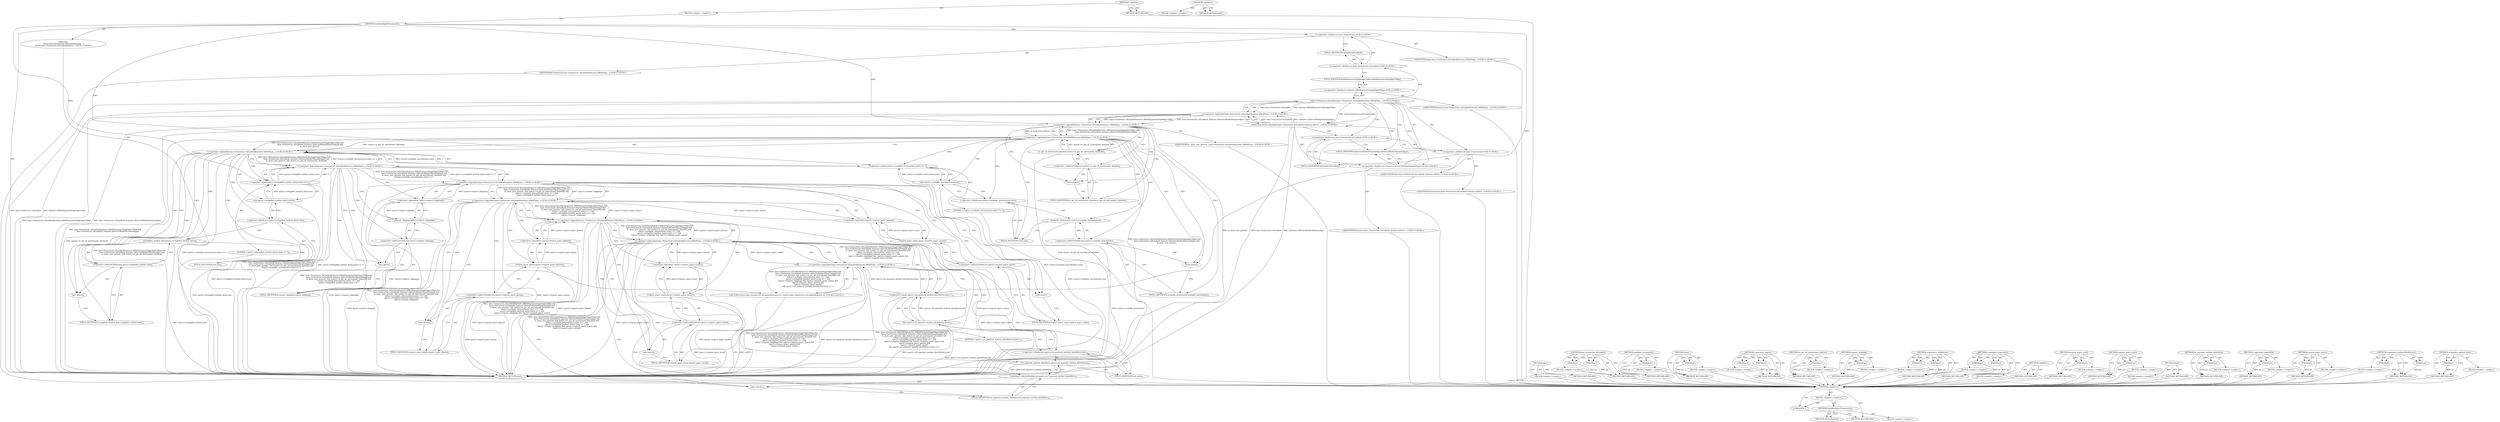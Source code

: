 digraph "&lt;global&gt;" {
vulnerable_175 [label=<(METHOD,request_payer_phone)>];
vulnerable_176 [label=<(PARAM,p1)>];
vulnerable_177 [label=<(BLOCK,&lt;empty&gt;,&lt;empty&gt;)>];
vulnerable_178 [label=<(METHOD_RETURN,ANY)>];
vulnerable_135 [label=<(METHOD,&lt;operator&gt;.indirectFieldAccess)>];
vulnerable_136 [label=<(PARAM,p1)>];
vulnerable_137 [label=<(PARAM,p2)>];
vulnerable_138 [label=<(BLOCK,&lt;empty&gt;,&lt;empty&gt;)>];
vulnerable_139 [label=<(METHOD_RETURN,ANY)>];
vulnerable_156 [label=<(METHOD,stringified_method_data)>];
vulnerable_157 [label=<(PARAM,p1)>];
vulnerable_158 [label=<(BLOCK,&lt;empty&gt;,&lt;empty&gt;)>];
vulnerable_159 [label=<(METHOD_RETURN,ANY)>];
vulnerable_6 [label=<(METHOD,&lt;global&gt;)<SUB>1</SUB>>];
vulnerable_7 [label=<(BLOCK,&lt;empty&gt;,&lt;empty&gt;)<SUB>1</SUB>>];
vulnerable_8 [label=<(METHOD,SatisfiesSkipUIConstraints)<SUB>1</SUB>>];
vulnerable_9 [label="<(BLOCK,{
  return base::FeatureList::IsEnabled(feature...,{
  return base::FeatureList::IsEnabled(feature...)<SUB>1</SUB>>"];
vulnerable_10 [label="<(RETURN,return base::FeatureList::IsEnabled(features::k...,return base::FeatureList::IsEnabled(features::k...)<SUB>2</SUB>>"];
vulnerable_11 [label="<(&lt;operator&gt;.logicalAnd,base::FeatureList::IsEnabled(features::kWebPaym...)<SUB>2</SUB>>"];
vulnerable_12 [label="<(&lt;operator&gt;.logicalAnd,base::FeatureList::IsEnabled(features::kWebPaym...)<SUB>2</SUB>>"];
vulnerable_13 [label="<(&lt;operator&gt;.logicalAnd,base::FeatureList::IsEnabled(features::kWebPaym...)<SUB>2</SUB>>"];
vulnerable_14 [label="<(&lt;operator&gt;.logicalAnd,base::FeatureList::IsEnabled(features::kWebPaym...)<SUB>2</SUB>>"];
vulnerable_15 [label="<(&lt;operator&gt;.logicalAnd,base::FeatureList::IsEnabled(features::kWebPaym...)<SUB>2</SUB>>"];
vulnerable_16 [label="<(&lt;operator&gt;.logicalAnd,base::FeatureList::IsEnabled(features::kWebPaym...)<SUB>2</SUB>>"];
vulnerable_17 [label="<(&lt;operator&gt;.logicalAnd,base::FeatureList::IsEnabled(features::kWebPaym...)<SUB>2</SUB>>"];
vulnerable_18 [label="<(&lt;operator&gt;.logicalAnd,base::FeatureList::IsEnabled(features::kWebPaym...)<SUB>2</SUB>>"];
vulnerable_19 [label="<(&lt;operator&gt;.logicalAnd,base::FeatureList::IsEnabled(features::kWebPaym...)<SUB>2</SUB>>"];
vulnerable_20 [label="<(&lt;operator&gt;.logicalAnd,base::FeatureList::IsEnabled(features::kWebPaym...)<SUB>2</SUB>>"];
vulnerable_21 [label="<(base.FeatureList.IsEnabled,base::FeatureList::IsEnabled(features::kWebPaym...)<SUB>2</SUB>>"];
vulnerable_22 [label="<(&lt;operator&gt;.fieldAccess,base::FeatureList::IsEnabled)<SUB>2</SUB>>"];
vulnerable_23 [label="<(&lt;operator&gt;.fieldAccess,base::FeatureList)<SUB>2</SUB>>"];
vulnerable_24 [label="<(IDENTIFIER,base,base::FeatureList::IsEnabled(features::kWebPaym...)<SUB>2</SUB>>"];
vulnerable_25 [label="<(IDENTIFIER,FeatureList,base::FeatureList::IsEnabled(features::kWebPaym...)<SUB>2</SUB>>"];
vulnerable_26 [label=<(FIELD_IDENTIFIER,IsEnabled,IsEnabled)<SUB>2</SUB>>];
vulnerable_27 [label="<(&lt;operator&gt;.fieldAccess,features::kWebPaymentsSingleAppUiSkip)<SUB>2</SUB>>"];
vulnerable_28 [label="<(IDENTIFIER,features,base::FeatureList::IsEnabled(features::kWebPaym...)<SUB>2</SUB>>"];
vulnerable_29 [label=<(FIELD_IDENTIFIER,kWebPaymentsSingleAppUiSkip,kWebPaymentsSingleAppUiSkip)<SUB>2</SUB>>];
vulnerable_30 [label="<(base.FeatureList.IsEnabled,base::FeatureList::IsEnabled(::features::kServi...)<SUB>3</SUB>>"];
vulnerable_31 [label="<(&lt;operator&gt;.fieldAccess,base::FeatureList::IsEnabled)<SUB>3</SUB>>"];
vulnerable_32 [label="<(&lt;operator&gt;.fieldAccess,base::FeatureList)<SUB>3</SUB>>"];
vulnerable_33 [label="<(IDENTIFIER,base,base::FeatureList::IsEnabled(::features::kServi...)<SUB>3</SUB>>"];
vulnerable_34 [label="<(IDENTIFIER,FeatureList,base::FeatureList::IsEnabled(::features::kServi...)<SUB>3</SUB>>"];
vulnerable_35 [label=<(FIELD_IDENTIFIER,IsEnabled,IsEnabled)<SUB>3</SUB>>];
vulnerable_36 [label="<(&lt;operator&gt;.fieldAccess,::features::kServiceWorkerPaymentApps)<SUB>3</SUB>>"];
vulnerable_37 [label="<(IDENTIFIER,features,base::FeatureList::IsEnabled(::features::kServi...)<SUB>3</SUB>>"];
vulnerable_38 [label=<(FIELD_IDENTIFIER,kServiceWorkerPaymentApps,kServiceWorkerPaymentApps)<SUB>3</SUB>>];
vulnerable_39 [label="<(IDENTIFIER,is_show_user_gesture_,base::FeatureList::IsEnabled(features::kWebPaym...)<SUB>4</SUB>>"];
vulnerable_40 [label=<(is_get_all_instruments_finished,state()-&gt;is_get_all_instruments_finished())<SUB>4</SUB>>];
vulnerable_41 [label=<(&lt;operator&gt;.indirectFieldAccess,state()-&gt;is_get_all_instruments_finished)<SUB>4</SUB>>];
vulnerable_42 [label=<(state,state())<SUB>4</SUB>>];
vulnerable_43 [label=<(FIELD_IDENTIFIER,is_get_all_instruments_finished,is_get_all_instruments_finished)<SUB>4</SUB>>];
vulnerable_44 [label=<(&lt;operator&gt;.equals,state()-&gt;available_instruments().size() == 1)<SUB>5</SUB>>];
vulnerable_45 [label=<(size,state()-&gt;available_instruments().size())<SUB>5</SUB>>];
vulnerable_46 [label=<(&lt;operator&gt;.fieldAccess,state()-&gt;available_instruments().size)<SUB>5</SUB>>];
vulnerable_47 [label=<(available_instruments,state()-&gt;available_instruments())<SUB>5</SUB>>];
vulnerable_48 [label=<(&lt;operator&gt;.indirectFieldAccess,state()-&gt;available_instruments)<SUB>5</SUB>>];
vulnerable_49 [label=<(state,state())<SUB>5</SUB>>];
vulnerable_50 [label=<(FIELD_IDENTIFIER,available_instruments,available_instruments)<SUB>5</SUB>>];
vulnerable_51 [label=<(FIELD_IDENTIFIER,size,size)<SUB>5</SUB>>];
vulnerable_52 [label=<(LITERAL,1,state()-&gt;available_instruments().size() == 1)<SUB>5</SUB>>];
vulnerable_53 [label=<(&lt;operator&gt;.equals,spec()-&gt;stringified_method_data().size() == 1)<SUB>6</SUB>>];
vulnerable_54 [label=<(size,spec()-&gt;stringified_method_data().size())<SUB>6</SUB>>];
vulnerable_55 [label=<(&lt;operator&gt;.fieldAccess,spec()-&gt;stringified_method_data().size)<SUB>6</SUB>>];
vulnerable_56 [label=<(stringified_method_data,spec()-&gt;stringified_method_data())<SUB>6</SUB>>];
vulnerable_57 [label=<(&lt;operator&gt;.indirectFieldAccess,spec()-&gt;stringified_method_data)<SUB>6</SUB>>];
vulnerable_58 [label=<(spec,spec())<SUB>6</SUB>>];
vulnerable_59 [label=<(FIELD_IDENTIFIER,stringified_method_data,stringified_method_data)<SUB>6</SUB>>];
vulnerable_60 [label=<(FIELD_IDENTIFIER,size,size)<SUB>6</SUB>>];
vulnerable_61 [label=<(LITERAL,1,spec()-&gt;stringified_method_data().size() == 1)<SUB>6</SUB>>];
vulnerable_62 [label=<(&lt;operator&gt;.logicalNot,!spec()-&gt;request_shipping())<SUB>7</SUB>>];
vulnerable_63 [label=<(request_shipping,spec()-&gt;request_shipping())<SUB>7</SUB>>];
vulnerable_64 [label=<(&lt;operator&gt;.indirectFieldAccess,spec()-&gt;request_shipping)<SUB>7</SUB>>];
vulnerable_65 [label=<(spec,spec())<SUB>7</SUB>>];
vulnerable_66 [label=<(FIELD_IDENTIFIER,request_shipping,request_shipping)<SUB>7</SUB>>];
vulnerable_67 [label=<(&lt;operator&gt;.logicalNot,!spec()-&gt;request_payer_name())<SUB>7</SUB>>];
vulnerable_68 [label=<(request_payer_name,spec()-&gt;request_payer_name())<SUB>7</SUB>>];
vulnerable_69 [label=<(&lt;operator&gt;.indirectFieldAccess,spec()-&gt;request_payer_name)<SUB>7</SUB>>];
vulnerable_70 [label=<(spec,spec())<SUB>7</SUB>>];
vulnerable_71 [label=<(FIELD_IDENTIFIER,request_payer_name,request_payer_name)<SUB>7</SUB>>];
vulnerable_72 [label=<(&lt;operator&gt;.logicalNot,!spec()-&gt;request_payer_phone())<SUB>8</SUB>>];
vulnerable_73 [label=<(request_payer_phone,spec()-&gt;request_payer_phone())<SUB>8</SUB>>];
vulnerable_74 [label=<(&lt;operator&gt;.indirectFieldAccess,spec()-&gt;request_payer_phone)<SUB>8</SUB>>];
vulnerable_75 [label=<(spec,spec())<SUB>8</SUB>>];
vulnerable_76 [label=<(FIELD_IDENTIFIER,request_payer_phone,request_payer_phone)<SUB>8</SUB>>];
vulnerable_77 [label=<(&lt;operator&gt;.logicalNot,!spec()-&gt;request_payer_email())<SUB>9</SUB>>];
vulnerable_78 [label=<(request_payer_email,spec()-&gt;request_payer_email())<SUB>9</SUB>>];
vulnerable_79 [label=<(&lt;operator&gt;.indirectFieldAccess,spec()-&gt;request_payer_email)<SUB>9</SUB>>];
vulnerable_80 [label=<(spec,spec())<SUB>9</SUB>>];
vulnerable_81 [label=<(FIELD_IDENTIFIER,request_payer_email,request_payer_email)<SUB>9</SUB>>];
vulnerable_82 [label=<(&lt;operator&gt;.equals,spec()-&gt;url_payment_method_identifiers().size()...)<SUB>10</SUB>>];
vulnerable_83 [label=<(size,spec()-&gt;url_payment_method_identifiers().size())<SUB>10</SUB>>];
vulnerable_84 [label=<(&lt;operator&gt;.fieldAccess,spec()-&gt;url_payment_method_identifiers().size)<SUB>10</SUB>>];
vulnerable_85 [label=<(url_payment_method_identifiers,spec()-&gt;url_payment_method_identifiers())<SUB>10</SUB>>];
vulnerable_86 [label=<(&lt;operator&gt;.indirectFieldAccess,spec()-&gt;url_payment_method_identifiers)<SUB>10</SUB>>];
vulnerable_87 [label=<(spec,spec())<SUB>10</SUB>>];
vulnerable_88 [label=<(FIELD_IDENTIFIER,url_payment_method_identifiers,url_payment_method_identifiers)<SUB>10</SUB>>];
vulnerable_89 [label=<(FIELD_IDENTIFIER,size,size)<SUB>10</SUB>>];
vulnerable_90 [label=<(LITERAL,1,spec()-&gt;url_payment_method_identifiers().size()...)<SUB>10</SUB>>];
vulnerable_91 [label=<(METHOD_RETURN,bool)<SUB>1</SUB>>];
vulnerable_93 [label=<(METHOD_RETURN,ANY)<SUB>1</SUB>>];
vulnerable_160 [label=<(METHOD,spec)>];
vulnerable_161 [label=<(BLOCK,&lt;empty&gt;,&lt;empty&gt;)>];
vulnerable_162 [label=<(METHOD_RETURN,ANY)>];
vulnerable_121 [label=<(METHOD,base.FeatureList.IsEnabled)>];
vulnerable_122 [label=<(PARAM,p1)>];
vulnerable_123 [label=<(PARAM,p2)>];
vulnerable_124 [label=<(BLOCK,&lt;empty&gt;,&lt;empty&gt;)>];
vulnerable_125 [label=<(METHOD_RETURN,ANY)>];
vulnerable_152 [label=<(METHOD,available_instruments)>];
vulnerable_153 [label=<(PARAM,p1)>];
vulnerable_154 [label=<(BLOCK,&lt;empty&gt;,&lt;empty&gt;)>];
vulnerable_155 [label=<(METHOD_RETURN,ANY)>];
vulnerable_148 [label=<(METHOD,size)>];
vulnerable_149 [label=<(PARAM,p1)>];
vulnerable_150 [label=<(BLOCK,&lt;empty&gt;,&lt;empty&gt;)>];
vulnerable_151 [label=<(METHOD_RETURN,ANY)>];
vulnerable_143 [label=<(METHOD,&lt;operator&gt;.equals)>];
vulnerable_144 [label=<(PARAM,p1)>];
vulnerable_145 [label=<(PARAM,p2)>];
vulnerable_146 [label=<(BLOCK,&lt;empty&gt;,&lt;empty&gt;)>];
vulnerable_147 [label=<(METHOD_RETURN,ANY)>];
vulnerable_131 [label=<(METHOD,is_get_all_instruments_finished)>];
vulnerable_132 [label=<(PARAM,p1)>];
vulnerable_133 [label=<(BLOCK,&lt;empty&gt;,&lt;empty&gt;)>];
vulnerable_134 [label=<(METHOD_RETURN,ANY)>];
vulnerable_167 [label=<(METHOD,request_shipping)>];
vulnerable_168 [label=<(PARAM,p1)>];
vulnerable_169 [label=<(BLOCK,&lt;empty&gt;,&lt;empty&gt;)>];
vulnerable_170 [label=<(METHOD_RETURN,ANY)>];
vulnerable_126 [label=<(METHOD,&lt;operator&gt;.fieldAccess)>];
vulnerable_127 [label=<(PARAM,p1)>];
vulnerable_128 [label=<(PARAM,p2)>];
vulnerable_129 [label=<(BLOCK,&lt;empty&gt;,&lt;empty&gt;)>];
vulnerable_130 [label=<(METHOD_RETURN,ANY)>];
vulnerable_116 [label=<(METHOD,&lt;operator&gt;.logicalAnd)>];
vulnerable_117 [label=<(PARAM,p1)>];
vulnerable_118 [label=<(PARAM,p2)>];
vulnerable_119 [label=<(BLOCK,&lt;empty&gt;,&lt;empty&gt;)>];
vulnerable_120 [label=<(METHOD_RETURN,ANY)>];
vulnerable_110 [label=<(METHOD,&lt;global&gt;)<SUB>1</SUB>>];
vulnerable_111 [label=<(BLOCK,&lt;empty&gt;,&lt;empty&gt;)>];
vulnerable_112 [label=<(METHOD_RETURN,ANY)>];
vulnerable_179 [label=<(METHOD,request_payer_email)>];
vulnerable_180 [label=<(PARAM,p1)>];
vulnerable_181 [label=<(BLOCK,&lt;empty&gt;,&lt;empty&gt;)>];
vulnerable_182 [label=<(METHOD_RETURN,ANY)>];
vulnerable_171 [label=<(METHOD,request_payer_name)>];
vulnerable_172 [label=<(PARAM,p1)>];
vulnerable_173 [label=<(BLOCK,&lt;empty&gt;,&lt;empty&gt;)>];
vulnerable_174 [label=<(METHOD_RETURN,ANY)>];
vulnerable_140 [label=<(METHOD,state)>];
vulnerable_141 [label=<(BLOCK,&lt;empty&gt;,&lt;empty&gt;)>];
vulnerable_142 [label=<(METHOD_RETURN,ANY)>];
vulnerable_183 [label=<(METHOD,url_payment_method_identifiers)>];
vulnerable_184 [label=<(PARAM,p1)>];
vulnerable_185 [label=<(BLOCK,&lt;empty&gt;,&lt;empty&gt;)>];
vulnerable_186 [label=<(METHOD_RETURN,ANY)>];
vulnerable_163 [label=<(METHOD,&lt;operator&gt;.logicalNot)>];
vulnerable_164 [label=<(PARAM,p1)>];
vulnerable_165 [label=<(BLOCK,&lt;empty&gt;,&lt;empty&gt;)>];
vulnerable_166 [label=<(METHOD_RETURN,ANY)>];
fixed_6 [label=<(METHOD,&lt;global&gt;)<SUB>1</SUB>>];
fixed_7 [label=<(BLOCK,&lt;empty&gt;,&lt;empty&gt;)<SUB>1</SUB>>];
fixed_8 [label=<(METHOD,SatisfiesSkipUIConstraints)<SUB>1</SUB>>];
fixed_9 [label=<(BLOCK,&lt;empty&gt;,&lt;empty&gt;)>];
fixed_10 [label=<(METHOD_RETURN,bool)<SUB>1</SUB>>];
fixed_12 [label=<(UNKNOWN,,)>];
fixed_13 [label=<(METHOD_RETURN,ANY)<SUB>1</SUB>>];
fixed_22 [label=<(METHOD,&lt;global&gt;)<SUB>1</SUB>>];
fixed_23 [label=<(BLOCK,&lt;empty&gt;,&lt;empty&gt;)>];
fixed_24 [label=<(METHOD_RETURN,ANY)>];
vulnerable_175 -> vulnerable_176  [key=0, label="AST: "];
vulnerable_175 -> vulnerable_176  [key=1, label="DDG: "];
vulnerable_175 -> vulnerable_177  [key=0, label="AST: "];
vulnerable_175 -> vulnerable_178  [key=0, label="AST: "];
vulnerable_175 -> vulnerable_178  [key=1, label="CFG: "];
vulnerable_176 -> vulnerable_178  [key=0, label="DDG: p1"];
vulnerable_177 -> fixed_6  [key=0];
vulnerable_178 -> fixed_6  [key=0];
vulnerable_135 -> vulnerable_136  [key=0, label="AST: "];
vulnerable_135 -> vulnerable_136  [key=1, label="DDG: "];
vulnerable_135 -> vulnerable_138  [key=0, label="AST: "];
vulnerable_135 -> vulnerable_137  [key=0, label="AST: "];
vulnerable_135 -> vulnerable_137  [key=1, label="DDG: "];
vulnerable_135 -> vulnerable_139  [key=0, label="AST: "];
vulnerable_135 -> vulnerable_139  [key=1, label="CFG: "];
vulnerable_136 -> vulnerable_139  [key=0, label="DDG: p1"];
vulnerable_137 -> vulnerable_139  [key=0, label="DDG: p2"];
vulnerable_138 -> fixed_6  [key=0];
vulnerable_139 -> fixed_6  [key=0];
vulnerable_156 -> vulnerable_157  [key=0, label="AST: "];
vulnerable_156 -> vulnerable_157  [key=1, label="DDG: "];
vulnerable_156 -> vulnerable_158  [key=0, label="AST: "];
vulnerable_156 -> vulnerable_159  [key=0, label="AST: "];
vulnerable_156 -> vulnerable_159  [key=1, label="CFG: "];
vulnerable_157 -> vulnerable_159  [key=0, label="DDG: p1"];
vulnerable_158 -> fixed_6  [key=0];
vulnerable_159 -> fixed_6  [key=0];
vulnerable_6 -> vulnerable_7  [key=0, label="AST: "];
vulnerable_6 -> vulnerable_93  [key=0, label="AST: "];
vulnerable_6 -> vulnerable_93  [key=1, label="CFG: "];
vulnerable_7 -> vulnerable_8  [key=0, label="AST: "];
vulnerable_8 -> vulnerable_9  [key=0, label="AST: "];
vulnerable_8 -> vulnerable_91  [key=0, label="AST: "];
vulnerable_8 -> vulnerable_23  [key=0, label="CFG: "];
vulnerable_8 -> vulnerable_82  [key=0, label="DDG: "];
vulnerable_8 -> vulnerable_53  [key=0, label="DDG: "];
vulnerable_8 -> vulnerable_44  [key=0, label="DDG: "];
vulnerable_8 -> vulnerable_19  [key=0, label="DDG: "];
vulnerable_9 -> vulnerable_10  [key=0, label="AST: "];
vulnerable_10 -> vulnerable_11  [key=0, label="AST: "];
vulnerable_10 -> vulnerable_91  [key=0, label="CFG: "];
vulnerable_10 -> vulnerable_91  [key=1, label="DDG: &lt;RET&gt;"];
vulnerable_11 -> vulnerable_12  [key=0, label="AST: "];
vulnerable_11 -> vulnerable_82  [key=0, label="AST: "];
vulnerable_11 -> vulnerable_10  [key=0, label="CFG: "];
vulnerable_11 -> vulnerable_10  [key=1, label="DDG: base::FeatureList::IsEnabled(features::kWebPaymentsSingleAppUiSkip) &amp;&amp;
         base::FeatureList::IsEnabled(::features::kServiceWorkerPaymentApps) &amp;&amp;
         is_show_user_gesture_ &amp;&amp; state()-&gt;is_get_all_instruments_finished() &amp;&amp;
         state()-&gt;available_instruments().size() == 1 &amp;&amp;
         spec()-&gt;stringified_method_data().size() == 1 &amp;&amp;
         !spec()-&gt;request_shipping() &amp;&amp; !spec()-&gt;request_payer_name() &amp;&amp;
         !spec()-&gt;request_payer_phone() &amp;&amp;
         !spec()-&gt;request_payer_email()
         &amp;&amp; spec()-&gt;url_payment_method_identifiers().size() == 1"];
vulnerable_11 -> vulnerable_91  [key=0, label="DDG: base::FeatureList::IsEnabled(features::kWebPaymentsSingleAppUiSkip) &amp;&amp;
         base::FeatureList::IsEnabled(::features::kServiceWorkerPaymentApps) &amp;&amp;
         is_show_user_gesture_ &amp;&amp; state()-&gt;is_get_all_instruments_finished() &amp;&amp;
         state()-&gt;available_instruments().size() == 1 &amp;&amp;
         spec()-&gt;stringified_method_data().size() == 1 &amp;&amp;
         !spec()-&gt;request_shipping() &amp;&amp; !spec()-&gt;request_payer_name() &amp;&amp;
         !spec()-&gt;request_payer_phone() &amp;&amp;
         !spec()-&gt;request_payer_email()"];
vulnerable_11 -> vulnerable_91  [key=1, label="DDG: spec()-&gt;url_payment_method_identifiers().size() == 1"];
vulnerable_11 -> vulnerable_91  [key=2, label="DDG: base::FeatureList::IsEnabled(features::kWebPaymentsSingleAppUiSkip) &amp;&amp;
         base::FeatureList::IsEnabled(::features::kServiceWorkerPaymentApps) &amp;&amp;
         is_show_user_gesture_ &amp;&amp; state()-&gt;is_get_all_instruments_finished() &amp;&amp;
         state()-&gt;available_instruments().size() == 1 &amp;&amp;
         spec()-&gt;stringified_method_data().size() == 1 &amp;&amp;
         !spec()-&gt;request_shipping() &amp;&amp; !spec()-&gt;request_payer_name() &amp;&amp;
         !spec()-&gt;request_payer_phone() &amp;&amp;
         !spec()-&gt;request_payer_email()
         &amp;&amp; spec()-&gt;url_payment_method_identifiers().size() == 1"];
vulnerable_12 -> vulnerable_13  [key=0, label="AST: "];
vulnerable_12 -> vulnerable_77  [key=0, label="AST: "];
vulnerable_12 -> vulnerable_87  [key=0, label="CFG: "];
vulnerable_12 -> vulnerable_87  [key=1, label="CDG: "];
vulnerable_12 -> vulnerable_11  [key=0, label="CFG: "];
vulnerable_12 -> vulnerable_11  [key=1, label="DDG: base::FeatureList::IsEnabled(features::kWebPaymentsSingleAppUiSkip) &amp;&amp;
         base::FeatureList::IsEnabled(::features::kServiceWorkerPaymentApps) &amp;&amp;
         is_show_user_gesture_ &amp;&amp; state()-&gt;is_get_all_instruments_finished() &amp;&amp;
         state()-&gt;available_instruments().size() == 1 &amp;&amp;
         spec()-&gt;stringified_method_data().size() == 1 &amp;&amp;
         !spec()-&gt;request_shipping() &amp;&amp; !spec()-&gt;request_payer_name() &amp;&amp;
         !spec()-&gt;request_payer_phone()"];
vulnerable_12 -> vulnerable_11  [key=2, label="DDG: !spec()-&gt;request_payer_email()"];
vulnerable_12 -> vulnerable_91  [key=0, label="DDG: base::FeatureList::IsEnabled(features::kWebPaymentsSingleAppUiSkip) &amp;&amp;
         base::FeatureList::IsEnabled(::features::kServiceWorkerPaymentApps) &amp;&amp;
         is_show_user_gesture_ &amp;&amp; state()-&gt;is_get_all_instruments_finished() &amp;&amp;
         state()-&gt;available_instruments().size() == 1 &amp;&amp;
         spec()-&gt;stringified_method_data().size() == 1 &amp;&amp;
         !spec()-&gt;request_shipping() &amp;&amp; !spec()-&gt;request_payer_name() &amp;&amp;
         !spec()-&gt;request_payer_phone()"];
vulnerable_12 -> vulnerable_91  [key=1, label="DDG: !spec()-&gt;request_payer_email()"];
vulnerable_12 -> vulnerable_89  [key=0, label="CDG: "];
vulnerable_12 -> vulnerable_84  [key=0, label="CDG: "];
vulnerable_12 -> vulnerable_85  [key=0, label="CDG: "];
vulnerable_12 -> vulnerable_82  [key=0, label="CDG: "];
vulnerable_12 -> vulnerable_83  [key=0, label="CDG: "];
vulnerable_12 -> vulnerable_88  [key=0, label="CDG: "];
vulnerable_12 -> vulnerable_86  [key=0, label="CDG: "];
vulnerable_13 -> vulnerable_14  [key=0, label="AST: "];
vulnerable_13 -> vulnerable_72  [key=0, label="AST: "];
vulnerable_13 -> vulnerable_80  [key=0, label="CFG: "];
vulnerable_13 -> vulnerable_80  [key=1, label="CDG: "];
vulnerable_13 -> vulnerable_12  [key=0, label="CFG: "];
vulnerable_13 -> vulnerable_12  [key=1, label="DDG: base::FeatureList::IsEnabled(features::kWebPaymentsSingleAppUiSkip) &amp;&amp;
         base::FeatureList::IsEnabled(::features::kServiceWorkerPaymentApps) &amp;&amp;
         is_show_user_gesture_ &amp;&amp; state()-&gt;is_get_all_instruments_finished() &amp;&amp;
         state()-&gt;available_instruments().size() == 1 &amp;&amp;
         spec()-&gt;stringified_method_data().size() == 1 &amp;&amp;
         !spec()-&gt;request_shipping() &amp;&amp; !spec()-&gt;request_payer_name()"];
vulnerable_13 -> vulnerable_12  [key=2, label="DDG: !spec()-&gt;request_payer_phone()"];
vulnerable_13 -> vulnerable_91  [key=0, label="DDG: base::FeatureList::IsEnabled(features::kWebPaymentsSingleAppUiSkip) &amp;&amp;
         base::FeatureList::IsEnabled(::features::kServiceWorkerPaymentApps) &amp;&amp;
         is_show_user_gesture_ &amp;&amp; state()-&gt;is_get_all_instruments_finished() &amp;&amp;
         state()-&gt;available_instruments().size() == 1 &amp;&amp;
         spec()-&gt;stringified_method_data().size() == 1 &amp;&amp;
         !spec()-&gt;request_shipping() &amp;&amp; !spec()-&gt;request_payer_name()"];
vulnerable_13 -> vulnerable_91  [key=1, label="DDG: !spec()-&gt;request_payer_phone()"];
vulnerable_13 -> vulnerable_77  [key=0, label="CDG: "];
vulnerable_13 -> vulnerable_81  [key=0, label="CDG: "];
vulnerable_13 -> vulnerable_79  [key=0, label="CDG: "];
vulnerable_13 -> vulnerable_78  [key=0, label="CDG: "];
vulnerable_14 -> vulnerable_15  [key=0, label="AST: "];
vulnerable_14 -> vulnerable_67  [key=0, label="AST: "];
vulnerable_14 -> vulnerable_75  [key=0, label="CFG: "];
vulnerable_14 -> vulnerable_75  [key=1, label="CDG: "];
vulnerable_14 -> vulnerable_13  [key=0, label="CFG: "];
vulnerable_14 -> vulnerable_13  [key=1, label="DDG: base::FeatureList::IsEnabled(features::kWebPaymentsSingleAppUiSkip) &amp;&amp;
         base::FeatureList::IsEnabled(::features::kServiceWorkerPaymentApps) &amp;&amp;
         is_show_user_gesture_ &amp;&amp; state()-&gt;is_get_all_instruments_finished() &amp;&amp;
         state()-&gt;available_instruments().size() == 1 &amp;&amp;
         spec()-&gt;stringified_method_data().size() == 1 &amp;&amp;
         !spec()-&gt;request_shipping()"];
vulnerable_14 -> vulnerable_13  [key=2, label="DDG: !spec()-&gt;request_payer_name()"];
vulnerable_14 -> vulnerable_91  [key=0, label="DDG: base::FeatureList::IsEnabled(features::kWebPaymentsSingleAppUiSkip) &amp;&amp;
         base::FeatureList::IsEnabled(::features::kServiceWorkerPaymentApps) &amp;&amp;
         is_show_user_gesture_ &amp;&amp; state()-&gt;is_get_all_instruments_finished() &amp;&amp;
         state()-&gt;available_instruments().size() == 1 &amp;&amp;
         spec()-&gt;stringified_method_data().size() == 1 &amp;&amp;
         !spec()-&gt;request_shipping()"];
vulnerable_14 -> vulnerable_91  [key=1, label="DDG: !spec()-&gt;request_payer_name()"];
vulnerable_14 -> vulnerable_73  [key=0, label="CDG: "];
vulnerable_14 -> vulnerable_72  [key=0, label="CDG: "];
vulnerable_14 -> vulnerable_74  [key=0, label="CDG: "];
vulnerable_14 -> vulnerable_76  [key=0, label="CDG: "];
vulnerable_15 -> vulnerable_16  [key=0, label="AST: "];
vulnerable_15 -> vulnerable_62  [key=0, label="AST: "];
vulnerable_15 -> vulnerable_70  [key=0, label="CFG: "];
vulnerable_15 -> vulnerable_70  [key=1, label="CDG: "];
vulnerable_15 -> vulnerable_14  [key=0, label="CFG: "];
vulnerable_15 -> vulnerable_14  [key=1, label="DDG: base::FeatureList::IsEnabled(features::kWebPaymentsSingleAppUiSkip) &amp;&amp;
         base::FeatureList::IsEnabled(::features::kServiceWorkerPaymentApps) &amp;&amp;
         is_show_user_gesture_ &amp;&amp; state()-&gt;is_get_all_instruments_finished() &amp;&amp;
         state()-&gt;available_instruments().size() == 1 &amp;&amp;
         spec()-&gt;stringified_method_data().size() == 1"];
vulnerable_15 -> vulnerable_14  [key=2, label="DDG: !spec()-&gt;request_shipping()"];
vulnerable_15 -> vulnerable_91  [key=0, label="DDG: base::FeatureList::IsEnabled(features::kWebPaymentsSingleAppUiSkip) &amp;&amp;
         base::FeatureList::IsEnabled(::features::kServiceWorkerPaymentApps) &amp;&amp;
         is_show_user_gesture_ &amp;&amp; state()-&gt;is_get_all_instruments_finished() &amp;&amp;
         state()-&gt;available_instruments().size() == 1 &amp;&amp;
         spec()-&gt;stringified_method_data().size() == 1"];
vulnerable_15 -> vulnerable_91  [key=1, label="DDG: !spec()-&gt;request_shipping()"];
vulnerable_15 -> vulnerable_68  [key=0, label="CDG: "];
vulnerable_15 -> vulnerable_69  [key=0, label="CDG: "];
vulnerable_15 -> vulnerable_67  [key=0, label="CDG: "];
vulnerable_15 -> vulnerable_71  [key=0, label="CDG: "];
vulnerable_16 -> vulnerable_17  [key=0, label="AST: "];
vulnerable_16 -> vulnerable_53  [key=0, label="AST: "];
vulnerable_16 -> vulnerable_65  [key=0, label="CFG: "];
vulnerable_16 -> vulnerable_65  [key=1, label="CDG: "];
vulnerable_16 -> vulnerable_15  [key=0, label="CFG: "];
vulnerable_16 -> vulnerable_15  [key=1, label="DDG: base::FeatureList::IsEnabled(features::kWebPaymentsSingleAppUiSkip) &amp;&amp;
         base::FeatureList::IsEnabled(::features::kServiceWorkerPaymentApps) &amp;&amp;
         is_show_user_gesture_ &amp;&amp; state()-&gt;is_get_all_instruments_finished() &amp;&amp;
         state()-&gt;available_instruments().size() == 1"];
vulnerable_16 -> vulnerable_15  [key=2, label="DDG: spec()-&gt;stringified_method_data().size() == 1"];
vulnerable_16 -> vulnerable_91  [key=0, label="DDG: base::FeatureList::IsEnabled(features::kWebPaymentsSingleAppUiSkip) &amp;&amp;
         base::FeatureList::IsEnabled(::features::kServiceWorkerPaymentApps) &amp;&amp;
         is_show_user_gesture_ &amp;&amp; state()-&gt;is_get_all_instruments_finished() &amp;&amp;
         state()-&gt;available_instruments().size() == 1"];
vulnerable_16 -> vulnerable_91  [key=1, label="DDG: spec()-&gt;stringified_method_data().size() == 1"];
vulnerable_16 -> vulnerable_64  [key=0, label="CDG: "];
vulnerable_16 -> vulnerable_66  [key=0, label="CDG: "];
vulnerable_16 -> vulnerable_63  [key=0, label="CDG: "];
vulnerable_16 -> vulnerable_62  [key=0, label="CDG: "];
vulnerable_17 -> vulnerable_18  [key=0, label="AST: "];
vulnerable_17 -> vulnerable_44  [key=0, label="AST: "];
vulnerable_17 -> vulnerable_58  [key=0, label="CFG: "];
vulnerable_17 -> vulnerable_58  [key=1, label="CDG: "];
vulnerable_17 -> vulnerable_16  [key=0, label="CFG: "];
vulnerable_17 -> vulnerable_16  [key=1, label="DDG: base::FeatureList::IsEnabled(features::kWebPaymentsSingleAppUiSkip) &amp;&amp;
         base::FeatureList::IsEnabled(::features::kServiceWorkerPaymentApps) &amp;&amp;
         is_show_user_gesture_ &amp;&amp; state()-&gt;is_get_all_instruments_finished()"];
vulnerable_17 -> vulnerable_16  [key=2, label="DDG: state()-&gt;available_instruments().size() == 1"];
vulnerable_17 -> vulnerable_91  [key=0, label="DDG: base::FeatureList::IsEnabled(features::kWebPaymentsSingleAppUiSkip) &amp;&amp;
         base::FeatureList::IsEnabled(::features::kServiceWorkerPaymentApps) &amp;&amp;
         is_show_user_gesture_ &amp;&amp; state()-&gt;is_get_all_instruments_finished()"];
vulnerable_17 -> vulnerable_91  [key=1, label="DDG: state()-&gt;available_instruments().size() == 1"];
vulnerable_17 -> vulnerable_60  [key=0, label="CDG: "];
vulnerable_17 -> vulnerable_57  [key=0, label="CDG: "];
vulnerable_17 -> vulnerable_56  [key=0, label="CDG: "];
vulnerable_17 -> vulnerable_59  [key=0, label="CDG: "];
vulnerable_17 -> vulnerable_54  [key=0, label="CDG: "];
vulnerable_17 -> vulnerable_53  [key=0, label="CDG: "];
vulnerable_17 -> vulnerable_55  [key=0, label="CDG: "];
vulnerable_18 -> vulnerable_19  [key=0, label="AST: "];
vulnerable_18 -> vulnerable_40  [key=0, label="AST: "];
vulnerable_18 -> vulnerable_49  [key=0, label="CFG: "];
vulnerable_18 -> vulnerable_49  [key=1, label="CDG: "];
vulnerable_18 -> vulnerable_17  [key=0, label="CFG: "];
vulnerable_18 -> vulnerable_17  [key=1, label="DDG: base::FeatureList::IsEnabled(features::kWebPaymentsSingleAppUiSkip) &amp;&amp;
         base::FeatureList::IsEnabled(::features::kServiceWorkerPaymentApps) &amp;&amp;
         is_show_user_gesture_"];
vulnerable_18 -> vulnerable_17  [key=2, label="DDG: state()-&gt;is_get_all_instruments_finished()"];
vulnerable_18 -> vulnerable_91  [key=0, label="DDG: base::FeatureList::IsEnabled(features::kWebPaymentsSingleAppUiSkip) &amp;&amp;
         base::FeatureList::IsEnabled(::features::kServiceWorkerPaymentApps) &amp;&amp;
         is_show_user_gesture_"];
vulnerable_18 -> vulnerable_91  [key=1, label="DDG: state()-&gt;is_get_all_instruments_finished()"];
vulnerable_18 -> vulnerable_47  [key=0, label="CDG: "];
vulnerable_18 -> vulnerable_48  [key=0, label="CDG: "];
vulnerable_18 -> vulnerable_51  [key=0, label="CDG: "];
vulnerable_18 -> vulnerable_46  [key=0, label="CDG: "];
vulnerable_18 -> vulnerable_45  [key=0, label="CDG: "];
vulnerable_18 -> vulnerable_50  [key=0, label="CDG: "];
vulnerable_18 -> vulnerable_44  [key=0, label="CDG: "];
vulnerable_19 -> vulnerable_20  [key=0, label="AST: "];
vulnerable_19 -> vulnerable_39  [key=0, label="AST: "];
vulnerable_19 -> vulnerable_42  [key=0, label="CFG: "];
vulnerable_19 -> vulnerable_42  [key=1, label="CDG: "];
vulnerable_19 -> vulnerable_18  [key=0, label="CFG: "];
vulnerable_19 -> vulnerable_18  [key=1, label="DDG: base::FeatureList::IsEnabled(features::kWebPaymentsSingleAppUiSkip) &amp;&amp;
         base::FeatureList::IsEnabled(::features::kServiceWorkerPaymentApps)"];
vulnerable_19 -> vulnerable_18  [key=2, label="DDG: is_show_user_gesture_"];
vulnerable_19 -> vulnerable_91  [key=0, label="DDG: base::FeatureList::IsEnabled(features::kWebPaymentsSingleAppUiSkip) &amp;&amp;
         base::FeatureList::IsEnabled(::features::kServiceWorkerPaymentApps)"];
vulnerable_19 -> vulnerable_91  [key=1, label="DDG: is_show_user_gesture_"];
vulnerable_19 -> vulnerable_40  [key=0, label="CDG: "];
vulnerable_19 -> vulnerable_43  [key=0, label="CDG: "];
vulnerable_19 -> vulnerable_41  [key=0, label="CDG: "];
vulnerable_20 -> vulnerable_21  [key=0, label="AST: "];
vulnerable_20 -> vulnerable_30  [key=0, label="AST: "];
vulnerable_20 -> vulnerable_19  [key=0, label="CFG: "];
vulnerable_20 -> vulnerable_19  [key=1, label="DDG: base::FeatureList::IsEnabled(features::kWebPaymentsSingleAppUiSkip)"];
vulnerable_20 -> vulnerable_19  [key=2, label="DDG: base::FeatureList::IsEnabled(::features::kServiceWorkerPaymentApps)"];
vulnerable_20 -> vulnerable_91  [key=0, label="DDG: base::FeatureList::IsEnabled(features::kWebPaymentsSingleAppUiSkip)"];
vulnerable_20 -> vulnerable_91  [key=1, label="DDG: base::FeatureList::IsEnabled(::features::kServiceWorkerPaymentApps)"];
vulnerable_21 -> vulnerable_22  [key=0, label="AST: "];
vulnerable_21 -> vulnerable_27  [key=0, label="AST: "];
vulnerable_21 -> vulnerable_20  [key=0, label="CFG: "];
vulnerable_21 -> vulnerable_20  [key=1, label="DDG: base::FeatureList::IsEnabled"];
vulnerable_21 -> vulnerable_20  [key=2, label="DDG: features::kWebPaymentsSingleAppUiSkip"];
vulnerable_21 -> vulnerable_32  [key=0, label="CFG: "];
vulnerable_21 -> vulnerable_32  [key=1, label="CDG: "];
vulnerable_21 -> vulnerable_91  [key=0, label="DDG: base::FeatureList::IsEnabled"];
vulnerable_21 -> vulnerable_91  [key=1, label="DDG: features::kWebPaymentsSingleAppUiSkip"];
vulnerable_21 -> vulnerable_30  [key=0, label="DDG: base::FeatureList::IsEnabled"];
vulnerable_21 -> vulnerable_30  [key=1, label="CDG: "];
vulnerable_21 -> vulnerable_38  [key=0, label="CDG: "];
vulnerable_21 -> vulnerable_35  [key=0, label="CDG: "];
vulnerable_21 -> vulnerable_36  [key=0, label="CDG: "];
vulnerable_21 -> vulnerable_31  [key=0, label="CDG: "];
vulnerable_22 -> vulnerable_23  [key=0, label="AST: "];
vulnerable_22 -> vulnerable_26  [key=0, label="AST: "];
vulnerable_22 -> vulnerable_29  [key=0, label="CFG: "];
vulnerable_23 -> vulnerable_24  [key=0, label="AST: "];
vulnerable_23 -> vulnerable_25  [key=0, label="AST: "];
vulnerable_23 -> vulnerable_26  [key=0, label="CFG: "];
vulnerable_24 -> fixed_6  [key=0];
vulnerable_25 -> fixed_6  [key=0];
vulnerable_26 -> vulnerable_22  [key=0, label="CFG: "];
vulnerable_27 -> vulnerable_28  [key=0, label="AST: "];
vulnerable_27 -> vulnerable_29  [key=0, label="AST: "];
vulnerable_27 -> vulnerable_21  [key=0, label="CFG: "];
vulnerable_28 -> fixed_6  [key=0];
vulnerable_29 -> vulnerable_27  [key=0, label="CFG: "];
vulnerable_30 -> vulnerable_31  [key=0, label="AST: "];
vulnerable_30 -> vulnerable_36  [key=0, label="AST: "];
vulnerable_30 -> vulnerable_20  [key=0, label="CFG: "];
vulnerable_30 -> vulnerable_20  [key=1, label="DDG: base::FeatureList::IsEnabled"];
vulnerable_30 -> vulnerable_20  [key=2, label="DDG: ::features::kServiceWorkerPaymentApps"];
vulnerable_30 -> vulnerable_91  [key=0, label="DDG: base::FeatureList::IsEnabled"];
vulnerable_30 -> vulnerable_91  [key=1, label="DDG: ::features::kServiceWorkerPaymentApps"];
vulnerable_31 -> vulnerable_32  [key=0, label="AST: "];
vulnerable_31 -> vulnerable_35  [key=0, label="AST: "];
vulnerable_31 -> vulnerable_38  [key=0, label="CFG: "];
vulnerable_32 -> vulnerable_33  [key=0, label="AST: "];
vulnerable_32 -> vulnerable_34  [key=0, label="AST: "];
vulnerable_32 -> vulnerable_35  [key=0, label="CFG: "];
vulnerable_33 -> fixed_6  [key=0];
vulnerable_34 -> fixed_6  [key=0];
vulnerable_35 -> vulnerable_31  [key=0, label="CFG: "];
vulnerable_36 -> vulnerable_37  [key=0, label="AST: "];
vulnerable_36 -> vulnerable_38  [key=0, label="AST: "];
vulnerable_36 -> vulnerable_30  [key=0, label="CFG: "];
vulnerable_37 -> fixed_6  [key=0];
vulnerable_38 -> vulnerable_36  [key=0, label="CFG: "];
vulnerable_39 -> fixed_6  [key=0];
vulnerable_40 -> vulnerable_41  [key=0, label="AST: "];
vulnerable_40 -> vulnerable_18  [key=0, label="CFG: "];
vulnerable_40 -> vulnerable_18  [key=1, label="DDG: state()-&gt;is_get_all_instruments_finished"];
vulnerable_40 -> vulnerable_91  [key=0, label="DDG: state()-&gt;is_get_all_instruments_finished"];
vulnerable_41 -> vulnerable_42  [key=0, label="AST: "];
vulnerable_41 -> vulnerable_43  [key=0, label="AST: "];
vulnerable_41 -> vulnerable_40  [key=0, label="CFG: "];
vulnerable_42 -> vulnerable_43  [key=0, label="CFG: "];
vulnerable_43 -> vulnerable_41  [key=0, label="CFG: "];
vulnerable_44 -> vulnerable_45  [key=0, label="AST: "];
vulnerable_44 -> vulnerable_52  [key=0, label="AST: "];
vulnerable_44 -> vulnerable_17  [key=0, label="CFG: "];
vulnerable_44 -> vulnerable_17  [key=1, label="DDG: state()-&gt;available_instruments().size()"];
vulnerable_44 -> vulnerable_17  [key=2, label="DDG: 1"];
vulnerable_44 -> vulnerable_91  [key=0, label="DDG: state()-&gt;available_instruments().size()"];
vulnerable_45 -> vulnerable_46  [key=0, label="AST: "];
vulnerable_45 -> vulnerable_44  [key=0, label="CFG: "];
vulnerable_45 -> vulnerable_44  [key=1, label="DDG: state()-&gt;available_instruments().size"];
vulnerable_45 -> vulnerable_91  [key=0, label="DDG: state()-&gt;available_instruments().size"];
vulnerable_46 -> vulnerable_47  [key=0, label="AST: "];
vulnerable_46 -> vulnerable_51  [key=0, label="AST: "];
vulnerable_46 -> vulnerable_45  [key=0, label="CFG: "];
vulnerable_47 -> vulnerable_48  [key=0, label="AST: "];
vulnerable_47 -> vulnerable_51  [key=0, label="CFG: "];
vulnerable_47 -> vulnerable_91  [key=0, label="DDG: state()-&gt;available_instruments"];
vulnerable_48 -> vulnerable_49  [key=0, label="AST: "];
vulnerable_48 -> vulnerable_50  [key=0, label="AST: "];
vulnerable_48 -> vulnerable_47  [key=0, label="CFG: "];
vulnerable_49 -> vulnerable_50  [key=0, label="CFG: "];
vulnerable_50 -> vulnerable_48  [key=0, label="CFG: "];
vulnerable_51 -> vulnerable_46  [key=0, label="CFG: "];
vulnerable_52 -> fixed_6  [key=0];
vulnerable_53 -> vulnerable_54  [key=0, label="AST: "];
vulnerable_53 -> vulnerable_61  [key=0, label="AST: "];
vulnerable_53 -> vulnerable_16  [key=0, label="CFG: "];
vulnerable_53 -> vulnerable_16  [key=1, label="DDG: spec()-&gt;stringified_method_data().size()"];
vulnerable_53 -> vulnerable_16  [key=2, label="DDG: 1"];
vulnerable_53 -> vulnerable_91  [key=0, label="DDG: spec()-&gt;stringified_method_data().size()"];
vulnerable_54 -> vulnerable_55  [key=0, label="AST: "];
vulnerable_54 -> vulnerable_53  [key=0, label="CFG: "];
vulnerable_54 -> vulnerable_53  [key=1, label="DDG: spec()-&gt;stringified_method_data().size"];
vulnerable_54 -> vulnerable_91  [key=0, label="DDG: spec()-&gt;stringified_method_data().size"];
vulnerable_55 -> vulnerable_56  [key=0, label="AST: "];
vulnerable_55 -> vulnerable_60  [key=0, label="AST: "];
vulnerable_55 -> vulnerable_54  [key=0, label="CFG: "];
vulnerable_56 -> vulnerable_57  [key=0, label="AST: "];
vulnerable_56 -> vulnerable_60  [key=0, label="CFG: "];
vulnerable_56 -> vulnerable_91  [key=0, label="DDG: spec()-&gt;stringified_method_data"];
vulnerable_57 -> vulnerable_58  [key=0, label="AST: "];
vulnerable_57 -> vulnerable_59  [key=0, label="AST: "];
vulnerable_57 -> vulnerable_56  [key=0, label="CFG: "];
vulnerable_58 -> vulnerable_59  [key=0, label="CFG: "];
vulnerable_59 -> vulnerable_57  [key=0, label="CFG: "];
vulnerable_60 -> vulnerable_55  [key=0, label="CFG: "];
vulnerable_61 -> fixed_6  [key=0];
vulnerable_62 -> vulnerable_63  [key=0, label="AST: "];
vulnerable_62 -> vulnerable_15  [key=0, label="CFG: "];
vulnerable_62 -> vulnerable_15  [key=1, label="DDG: spec()-&gt;request_shipping()"];
vulnerable_62 -> vulnerable_91  [key=0, label="DDG: spec()-&gt;request_shipping()"];
vulnerable_63 -> vulnerable_64  [key=0, label="AST: "];
vulnerable_63 -> vulnerable_62  [key=0, label="CFG: "];
vulnerable_63 -> vulnerable_62  [key=1, label="DDG: spec()-&gt;request_shipping"];
vulnerable_63 -> vulnerable_91  [key=0, label="DDG: spec()-&gt;request_shipping"];
vulnerable_64 -> vulnerable_65  [key=0, label="AST: "];
vulnerable_64 -> vulnerable_66  [key=0, label="AST: "];
vulnerable_64 -> vulnerable_63  [key=0, label="CFG: "];
vulnerable_65 -> vulnerable_66  [key=0, label="CFG: "];
vulnerable_66 -> vulnerable_64  [key=0, label="CFG: "];
vulnerable_67 -> vulnerable_68  [key=0, label="AST: "];
vulnerable_67 -> vulnerable_14  [key=0, label="CFG: "];
vulnerable_67 -> vulnerable_14  [key=1, label="DDG: spec()-&gt;request_payer_name()"];
vulnerable_67 -> vulnerable_91  [key=0, label="DDG: spec()-&gt;request_payer_name()"];
vulnerable_68 -> vulnerable_69  [key=0, label="AST: "];
vulnerable_68 -> vulnerable_67  [key=0, label="CFG: "];
vulnerable_68 -> vulnerable_67  [key=1, label="DDG: spec()-&gt;request_payer_name"];
vulnerable_68 -> vulnerable_91  [key=0, label="DDG: spec()-&gt;request_payer_name"];
vulnerable_69 -> vulnerable_70  [key=0, label="AST: "];
vulnerable_69 -> vulnerable_71  [key=0, label="AST: "];
vulnerable_69 -> vulnerable_68  [key=0, label="CFG: "];
vulnerable_70 -> vulnerable_71  [key=0, label="CFG: "];
vulnerable_71 -> vulnerable_69  [key=0, label="CFG: "];
vulnerable_72 -> vulnerable_73  [key=0, label="AST: "];
vulnerable_72 -> vulnerable_13  [key=0, label="CFG: "];
vulnerable_72 -> vulnerable_13  [key=1, label="DDG: spec()-&gt;request_payer_phone()"];
vulnerable_72 -> vulnerable_91  [key=0, label="DDG: spec()-&gt;request_payer_phone()"];
vulnerable_73 -> vulnerable_74  [key=0, label="AST: "];
vulnerable_73 -> vulnerable_72  [key=0, label="CFG: "];
vulnerable_73 -> vulnerable_72  [key=1, label="DDG: spec()-&gt;request_payer_phone"];
vulnerable_73 -> vulnerable_91  [key=0, label="DDG: spec()-&gt;request_payer_phone"];
vulnerable_74 -> vulnerable_75  [key=0, label="AST: "];
vulnerable_74 -> vulnerable_76  [key=0, label="AST: "];
vulnerable_74 -> vulnerable_73  [key=0, label="CFG: "];
vulnerable_75 -> vulnerable_76  [key=0, label="CFG: "];
vulnerable_76 -> vulnerable_74  [key=0, label="CFG: "];
vulnerable_77 -> vulnerable_78  [key=0, label="AST: "];
vulnerable_77 -> vulnerable_12  [key=0, label="CFG: "];
vulnerable_77 -> vulnerable_12  [key=1, label="DDG: spec()-&gt;request_payer_email()"];
vulnerable_77 -> vulnerable_91  [key=0, label="DDG: spec()-&gt;request_payer_email()"];
vulnerable_78 -> vulnerable_79  [key=0, label="AST: "];
vulnerable_78 -> vulnerable_77  [key=0, label="CFG: "];
vulnerable_78 -> vulnerable_77  [key=1, label="DDG: spec()-&gt;request_payer_email"];
vulnerable_78 -> vulnerable_91  [key=0, label="DDG: spec()-&gt;request_payer_email"];
vulnerable_79 -> vulnerable_80  [key=0, label="AST: "];
vulnerable_79 -> vulnerable_81  [key=0, label="AST: "];
vulnerable_79 -> vulnerable_78  [key=0, label="CFG: "];
vulnerable_80 -> vulnerable_81  [key=0, label="CFG: "];
vulnerable_81 -> vulnerable_79  [key=0, label="CFG: "];
vulnerable_82 -> vulnerable_83  [key=0, label="AST: "];
vulnerable_82 -> vulnerable_90  [key=0, label="AST: "];
vulnerable_82 -> vulnerable_11  [key=0, label="CFG: "];
vulnerable_82 -> vulnerable_11  [key=1, label="DDG: spec()-&gt;url_payment_method_identifiers().size()"];
vulnerable_82 -> vulnerable_11  [key=2, label="DDG: 1"];
vulnerable_82 -> vulnerable_91  [key=0, label="DDG: spec()-&gt;url_payment_method_identifiers().size()"];
vulnerable_83 -> vulnerable_84  [key=0, label="AST: "];
vulnerable_83 -> vulnerable_82  [key=0, label="CFG: "];
vulnerable_83 -> vulnerable_82  [key=1, label="DDG: spec()-&gt;url_payment_method_identifiers().size"];
vulnerable_83 -> vulnerable_91  [key=0, label="DDG: spec()-&gt;url_payment_method_identifiers().size"];
vulnerable_84 -> vulnerable_85  [key=0, label="AST: "];
vulnerable_84 -> vulnerable_89  [key=0, label="AST: "];
vulnerable_84 -> vulnerable_83  [key=0, label="CFG: "];
vulnerable_85 -> vulnerable_86  [key=0, label="AST: "];
vulnerable_85 -> vulnerable_89  [key=0, label="CFG: "];
vulnerable_85 -> vulnerable_91  [key=0, label="DDG: spec()-&gt;url_payment_method_identifiers"];
vulnerable_86 -> vulnerable_87  [key=0, label="AST: "];
vulnerable_86 -> vulnerable_88  [key=0, label="AST: "];
vulnerable_86 -> vulnerable_85  [key=0, label="CFG: "];
vulnerable_87 -> vulnerable_88  [key=0, label="CFG: "];
vulnerable_88 -> vulnerable_86  [key=0, label="CFG: "];
vulnerable_89 -> vulnerable_84  [key=0, label="CFG: "];
vulnerable_90 -> fixed_6  [key=0];
vulnerable_91 -> fixed_6  [key=0];
vulnerable_93 -> fixed_6  [key=0];
vulnerable_160 -> vulnerable_161  [key=0, label="AST: "];
vulnerable_160 -> vulnerable_162  [key=0, label="AST: "];
vulnerable_160 -> vulnerable_162  [key=1, label="CFG: "];
vulnerable_161 -> fixed_6  [key=0];
vulnerable_162 -> fixed_6  [key=0];
vulnerable_121 -> vulnerable_122  [key=0, label="AST: "];
vulnerable_121 -> vulnerable_122  [key=1, label="DDG: "];
vulnerable_121 -> vulnerable_124  [key=0, label="AST: "];
vulnerable_121 -> vulnerable_123  [key=0, label="AST: "];
vulnerable_121 -> vulnerable_123  [key=1, label="DDG: "];
vulnerable_121 -> vulnerable_125  [key=0, label="AST: "];
vulnerable_121 -> vulnerable_125  [key=1, label="CFG: "];
vulnerable_122 -> vulnerable_125  [key=0, label="DDG: p1"];
vulnerable_123 -> vulnerable_125  [key=0, label="DDG: p2"];
vulnerable_124 -> fixed_6  [key=0];
vulnerable_125 -> fixed_6  [key=0];
vulnerable_152 -> vulnerable_153  [key=0, label="AST: "];
vulnerable_152 -> vulnerable_153  [key=1, label="DDG: "];
vulnerable_152 -> vulnerable_154  [key=0, label="AST: "];
vulnerable_152 -> vulnerable_155  [key=0, label="AST: "];
vulnerable_152 -> vulnerable_155  [key=1, label="CFG: "];
vulnerable_153 -> vulnerable_155  [key=0, label="DDG: p1"];
vulnerable_154 -> fixed_6  [key=0];
vulnerable_155 -> fixed_6  [key=0];
vulnerable_148 -> vulnerable_149  [key=0, label="AST: "];
vulnerable_148 -> vulnerable_149  [key=1, label="DDG: "];
vulnerable_148 -> vulnerable_150  [key=0, label="AST: "];
vulnerable_148 -> vulnerable_151  [key=0, label="AST: "];
vulnerable_148 -> vulnerable_151  [key=1, label="CFG: "];
vulnerable_149 -> vulnerable_151  [key=0, label="DDG: p1"];
vulnerable_150 -> fixed_6  [key=0];
vulnerable_151 -> fixed_6  [key=0];
vulnerable_143 -> vulnerable_144  [key=0, label="AST: "];
vulnerable_143 -> vulnerable_144  [key=1, label="DDG: "];
vulnerable_143 -> vulnerable_146  [key=0, label="AST: "];
vulnerable_143 -> vulnerable_145  [key=0, label="AST: "];
vulnerable_143 -> vulnerable_145  [key=1, label="DDG: "];
vulnerable_143 -> vulnerable_147  [key=0, label="AST: "];
vulnerable_143 -> vulnerable_147  [key=1, label="CFG: "];
vulnerable_144 -> vulnerable_147  [key=0, label="DDG: p1"];
vulnerable_145 -> vulnerable_147  [key=0, label="DDG: p2"];
vulnerable_146 -> fixed_6  [key=0];
vulnerable_147 -> fixed_6  [key=0];
vulnerable_131 -> vulnerable_132  [key=0, label="AST: "];
vulnerable_131 -> vulnerable_132  [key=1, label="DDG: "];
vulnerable_131 -> vulnerable_133  [key=0, label="AST: "];
vulnerable_131 -> vulnerable_134  [key=0, label="AST: "];
vulnerable_131 -> vulnerable_134  [key=1, label="CFG: "];
vulnerable_132 -> vulnerable_134  [key=0, label="DDG: p1"];
vulnerable_133 -> fixed_6  [key=0];
vulnerable_134 -> fixed_6  [key=0];
vulnerable_167 -> vulnerable_168  [key=0, label="AST: "];
vulnerable_167 -> vulnerable_168  [key=1, label="DDG: "];
vulnerable_167 -> vulnerable_169  [key=0, label="AST: "];
vulnerable_167 -> vulnerable_170  [key=0, label="AST: "];
vulnerable_167 -> vulnerable_170  [key=1, label="CFG: "];
vulnerable_168 -> vulnerable_170  [key=0, label="DDG: p1"];
vulnerable_169 -> fixed_6  [key=0];
vulnerable_170 -> fixed_6  [key=0];
vulnerable_126 -> vulnerable_127  [key=0, label="AST: "];
vulnerable_126 -> vulnerable_127  [key=1, label="DDG: "];
vulnerable_126 -> vulnerable_129  [key=0, label="AST: "];
vulnerable_126 -> vulnerable_128  [key=0, label="AST: "];
vulnerable_126 -> vulnerable_128  [key=1, label="DDG: "];
vulnerable_126 -> vulnerable_130  [key=0, label="AST: "];
vulnerable_126 -> vulnerable_130  [key=1, label="CFG: "];
vulnerable_127 -> vulnerable_130  [key=0, label="DDG: p1"];
vulnerable_128 -> vulnerable_130  [key=0, label="DDG: p2"];
vulnerable_129 -> fixed_6  [key=0];
vulnerable_130 -> fixed_6  [key=0];
vulnerable_116 -> vulnerable_117  [key=0, label="AST: "];
vulnerable_116 -> vulnerable_117  [key=1, label="DDG: "];
vulnerable_116 -> vulnerable_119  [key=0, label="AST: "];
vulnerable_116 -> vulnerable_118  [key=0, label="AST: "];
vulnerable_116 -> vulnerable_118  [key=1, label="DDG: "];
vulnerable_116 -> vulnerable_120  [key=0, label="AST: "];
vulnerable_116 -> vulnerable_120  [key=1, label="CFG: "];
vulnerable_117 -> vulnerable_120  [key=0, label="DDG: p1"];
vulnerable_118 -> vulnerable_120  [key=0, label="DDG: p2"];
vulnerable_119 -> fixed_6  [key=0];
vulnerable_120 -> fixed_6  [key=0];
vulnerable_110 -> vulnerable_111  [key=0, label="AST: "];
vulnerable_110 -> vulnerable_112  [key=0, label="AST: "];
vulnerable_110 -> vulnerable_112  [key=1, label="CFG: "];
vulnerable_111 -> fixed_6  [key=0];
vulnerable_112 -> fixed_6  [key=0];
vulnerable_179 -> vulnerable_180  [key=0, label="AST: "];
vulnerable_179 -> vulnerable_180  [key=1, label="DDG: "];
vulnerable_179 -> vulnerable_181  [key=0, label="AST: "];
vulnerable_179 -> vulnerable_182  [key=0, label="AST: "];
vulnerable_179 -> vulnerable_182  [key=1, label="CFG: "];
vulnerable_180 -> vulnerable_182  [key=0, label="DDG: p1"];
vulnerable_181 -> fixed_6  [key=0];
vulnerable_182 -> fixed_6  [key=0];
vulnerable_171 -> vulnerable_172  [key=0, label="AST: "];
vulnerable_171 -> vulnerable_172  [key=1, label="DDG: "];
vulnerable_171 -> vulnerable_173  [key=0, label="AST: "];
vulnerable_171 -> vulnerable_174  [key=0, label="AST: "];
vulnerable_171 -> vulnerable_174  [key=1, label="CFG: "];
vulnerable_172 -> vulnerable_174  [key=0, label="DDG: p1"];
vulnerable_173 -> fixed_6  [key=0];
vulnerable_174 -> fixed_6  [key=0];
vulnerable_140 -> vulnerable_141  [key=0, label="AST: "];
vulnerable_140 -> vulnerable_142  [key=0, label="AST: "];
vulnerable_140 -> vulnerable_142  [key=1, label="CFG: "];
vulnerable_141 -> fixed_6  [key=0];
vulnerable_142 -> fixed_6  [key=0];
vulnerable_183 -> vulnerable_184  [key=0, label="AST: "];
vulnerable_183 -> vulnerable_184  [key=1, label="DDG: "];
vulnerable_183 -> vulnerable_185  [key=0, label="AST: "];
vulnerable_183 -> vulnerable_186  [key=0, label="AST: "];
vulnerable_183 -> vulnerable_186  [key=1, label="CFG: "];
vulnerable_184 -> vulnerable_186  [key=0, label="DDG: p1"];
vulnerable_185 -> fixed_6  [key=0];
vulnerable_186 -> fixed_6  [key=0];
vulnerable_163 -> vulnerable_164  [key=0, label="AST: "];
vulnerable_163 -> vulnerable_164  [key=1, label="DDG: "];
vulnerable_163 -> vulnerable_165  [key=0, label="AST: "];
vulnerable_163 -> vulnerable_166  [key=0, label="AST: "];
vulnerable_163 -> vulnerable_166  [key=1, label="CFG: "];
vulnerable_164 -> vulnerable_166  [key=0, label="DDG: p1"];
vulnerable_165 -> fixed_6  [key=0];
vulnerable_166 -> fixed_6  [key=0];
fixed_6 -> fixed_7  [key=0, label="AST: "];
fixed_6 -> fixed_13  [key=0, label="AST: "];
fixed_6 -> fixed_12  [key=0, label="CFG: "];
fixed_7 -> fixed_8  [key=0, label="AST: "];
fixed_7 -> fixed_12  [key=0, label="AST: "];
fixed_8 -> fixed_9  [key=0, label="AST: "];
fixed_8 -> fixed_10  [key=0, label="AST: "];
fixed_8 -> fixed_10  [key=1, label="CFG: "];
fixed_12 -> fixed_13  [key=0, label="CFG: "];
fixed_22 -> fixed_23  [key=0, label="AST: "];
fixed_22 -> fixed_24  [key=0, label="AST: "];
fixed_22 -> fixed_24  [key=1, label="CFG: "];
}
